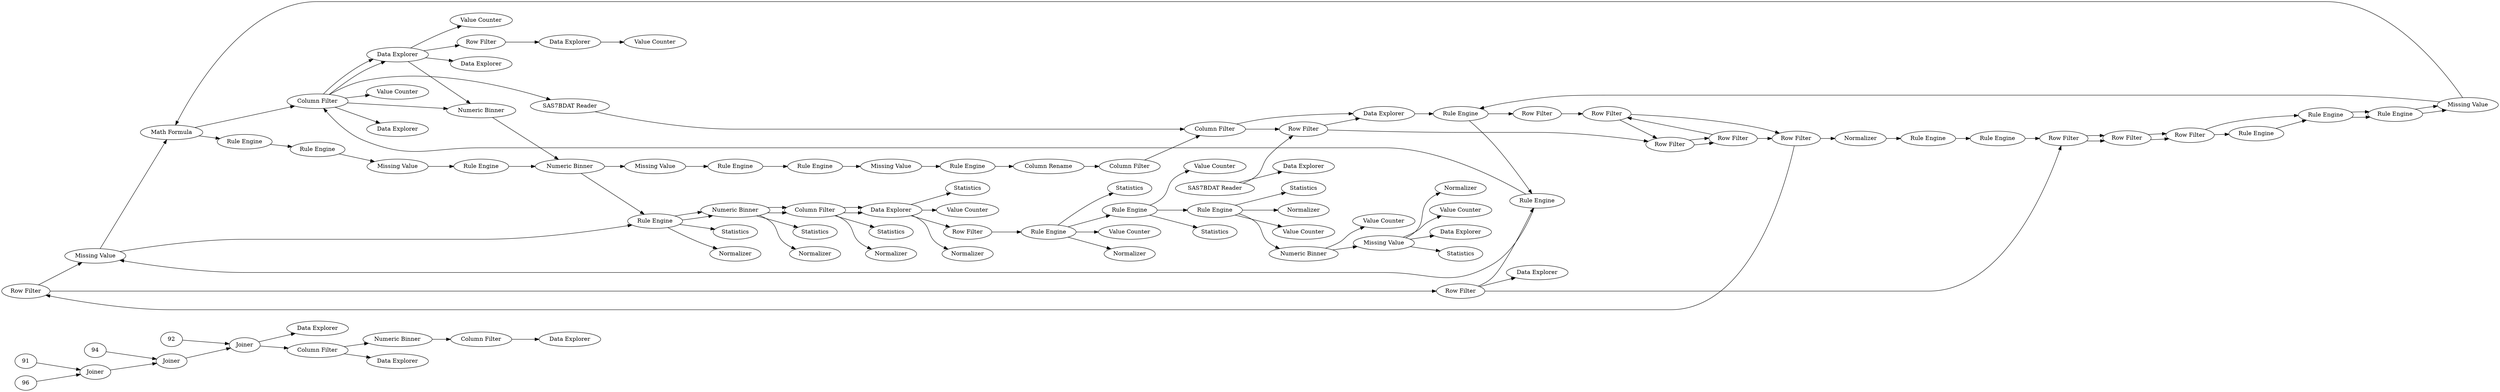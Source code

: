 digraph {
	90 [label=Joiner]
	9 [label="SAS7BDAT Reader"]
	21 [label="Column Filter"]
	28 [label="Rule Engine"]
	29 [label="Rule Engine"]
	30 [label="Rule Engine"]
	31 [label="Rule Engine"]
	32 [label="Rule Engine"]
	33 [label=Statistics]
	34 [label=Statistics]
	35 [label=Statistics]
	36 [label=Normalizer]
	37 [label=Normalizer]
	38 [label=Normalizer]
	39 [label=Normalizer]
	40 [label=Normalizer]
	41 [label=Statistics]
	42 [label=Statistics]
	43 [label="Rule Engine"]
	44 [label="Rule Engine"]
	45 [label=Statistics]
	46 [label="Missing Value"]
	47 [label=Statistics]
	48 [label=Normalizer]
	49 [label=Statistics]
	50 [label=Normalizer]
	62 [label="Value Counter"]
	63 [label="Value Counter"]
	64 [label="Value Counter"]
	65 [label="Value Counter"]
	66 [label="Value Counter"]
	69 [label="Value Counter"]
	70 [label="Data Explorer"]
	71 [label="Row Filter"]
	72 [label="Numeric Binner"]
	10 [label="SAS7BDAT Reader"]
	20 [label="Column Filter"]
	22 [label="Rule Engine"]
	23 [label="Missing Value"]
	24 [label=Statistics]
	25 [label=Statistics]
	55 [label="Data Explorer"]
	56 [label="Data Explorer"]
	57 [label="Data Explorer"]
	58 [label="Data Explorer"]
	59 [label="Row Filter"]
	61 [label="Value Counter"]
	67 [label="Value Counter"]
	68 [label="Value Counter"]
	93 [label=Joiner]
	1 [label="SAS7BDAT Reader"]
	2 [label="Row Filter"]
	3 [label="Row Filter"]
	4 [label="Data Explorer"]
	5 [label="Rule Engine"]
	6 [label="Rule Engine"]
	7 [label="Column Filter"]
	8 [label="Missing Value"]
	11 [label="Missing Value"]
	12 [label="Rule Engine"]
	13 [label="Rule Engine"]
	14 [label="Rule Engine"]
	15 [label="Missing Value"]
	16 [label="Rule Engine"]
	17 [label="Rule Engine"]
	18 [label="Missing Value"]
	19 [label="Row Filter"]
	26 [label="Rule Engine"]
	27 [label="Missing Value"]
	75 [label="Rule Engine"]
	76 [label="Data Explorer"]
	77 [label="Rule Engine"]
	78 [label="Column Rename"]
	79 [label="Column Filter"]
	80 [label=Normalizer]
	81 [label="Rule Engine"]
	82 [label="Missing Value"]
	83 [label="Missing Value"]
	84 [label="Rule Engine"]
	85 [label="Rule Engine"]
	86 [label="Rule Engine"]
	87 [label="Rule Engine"]
	88 [label="Rule Engine"]
	89 [label="Row Filter"]
	95 [label=Joiner]
	2 [label="Row Filter"]
	3 [label="Data Explorer"]
	4 [label="Column Filter"]
	5 [label="Row Filter"]
	6 [label="Row Filter"]
	7 [label="Row Filter"]
	8 [label="Row Filter"]
	9 [label="Row Filter"]
	10 [label="Row Filter"]
	11 [label="Row Filter"]
	12 [label="Row Filter"]
	13 [label="Row Filter"]
	15 [label="Rule Engine"]
	16 [label="Rule Engine"]
	17 [label="Missing Value"]
	18 [label="Math Formula"]
	19 [label="Rule Engine"]
	20 [label="Rule Engine"]
	21 [label="Missing Value"]
	22 [label="Column Filter"]
	23 [label="Data Explorer"]
	24 [label="SAS7BDAT Reader"]
	25 [label="Numeric Binner"]
	26 [label="Numeric Binner"]
	28 [label="Rule Engine"]
	29 [label="Numeric Binner"]
	30 [label="Column Filter"]
	31 [label="Data Explorer"]
	97 [label="Data Explorer"]
	98 [label="Column Filter"]
	99 [label="Data Explorer"]
	100 [label="Numeric Binner"]
	101 [label="Column Filter"]
	102 [label="Data Explorer"]
	9 -> 21
	21 -> 28
	28 -> 29
	28 -> 36
	28 -> 33
	29 -> 30
	29 -> 37
	29 -> 34
	30 -> 31
	30 -> 38
	30 -> 35
	31 -> 71
	31 -> 66
	31 -> 41
	31 -> 39
	32 -> 40
	32 -> 42
	32 -> 43
	32 -> 62
	43 -> 45
	43 -> 44
	43 -> 63
	44 -> 49
	44 -> 50
	44 -> 72
	44 -> 64
	46 -> 47
	46 -> 48
	46 -> 70
	46 -> 69
	71 -> 32
	72 -> 65
	72 -> 46
	10 -> 57
	10 -> 20
	20 -> 22
	22 -> 23
	22 -> 55
	22 -> 61
	22 -> 24
	23 -> 59
	23 -> 25
	23 -> 56
	23 -> 67
	58 -> 68
	59 -> 58
	1 -> 2
	1 -> 76
	2 -> 3
	3 -> 19
	5 -> 6
	6 -> 8
	7 -> 5
	8 -> 80
	11 -> 12
	12 -> 13
	13 -> 14
	14 -> 15
	15 -> 16
	16 -> 17
	17 -> 18
	18 -> 84
	19 -> 89
	26 -> 83
	27 -> 81
	75 -> 27
	77 -> 88
	78 -> 79
	79 -> 4
	80 -> 77
	81 -> 78
	82 -> 87
	83 -> 86
	84 -> 85
	85 -> 82
	86 -> 75
	87 -> 26
	88 -> 11
	89 -> 7
	2 -> 5
	4 -> 2
	4 -> 3
	5 -> 6
	6 -> 7
	7 -> 8
	8 -> 9
	9 -> 10
	10 -> 11
	11 -> 12
	12 -> 13
	13 -> 15
	15 -> 16
	16 -> 17
	17 -> 19
	18 -> 22
	19 -> 20
	20 -> 21
	21 -> 18
	22 -> 23
	22 -> 25
	24 -> 4
	25 -> 26
	26 -> 28
	28 -> 29
	29 -> 30
	30 -> 31
	90 -> 93
	91 -> 90
	92 -> 95
	93 -> 95
	94 -> 93
	95 -> 98
	95 -> 97
	96 -> 90
	98 -> 102
	98 -> 100
	100 -> 101
	101 -> 99
	rankdir=LR
}
